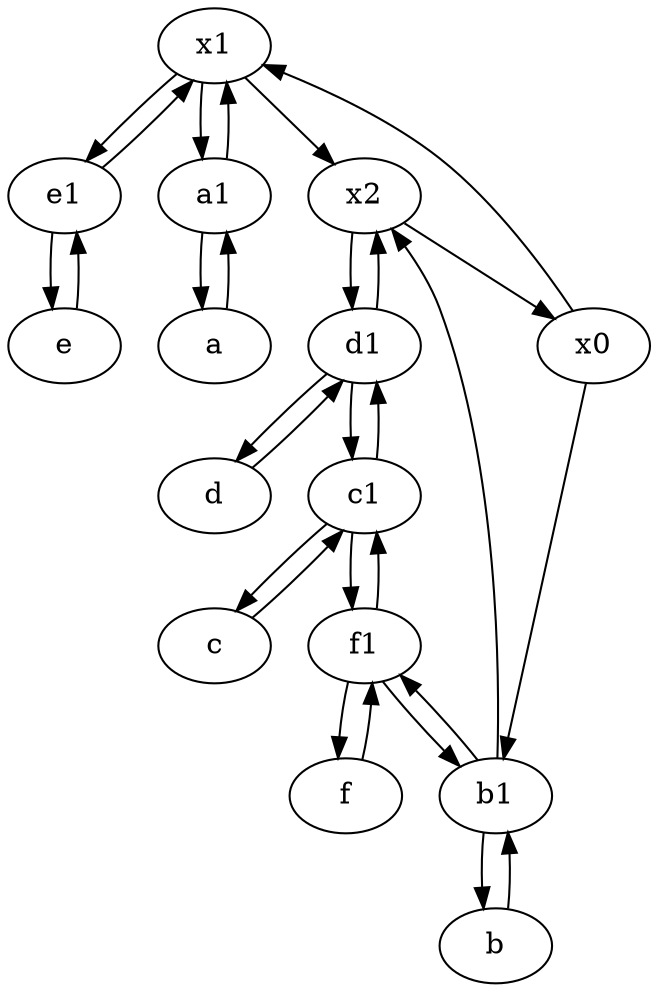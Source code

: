 digraph  {
	x1;
	e1 [pos="25,45!"];
	c [pos="20,10!"];
	d1 [pos="25,30!"];
	d [pos="20,30!"];
	a1 [pos="40,15!"];
	b [pos="50,20!"];
	x2;
	b1 [pos="45,20!"];
	a [pos="40,10!"];
	f1;
	e [pos="30,50!"];
	f [pos="15,45!"];
	c1 [pos="30,15!"];
	x0;
	b -> b1;
	b1 -> b;
	c -> c1;
	d1 -> d;
	d1 -> x2;
	x0 -> b1;
	x2 -> d1;
	x2 -> x0;
	e -> e1;
	x0 -> x1;
	c1 -> f1;
	d1 -> c1;
	c1 -> c;
	d -> d1;
	f1 -> c1;
	e1 -> e;
	c1 -> d1;
	a1 -> a;
	a -> a1;
	f -> f1;
	a1 -> x1;
	f1 -> f;
	x1 -> e1;
	e1 -> x1;
	x1 -> x2;
	b1 -> f1;
	f1 -> b1;
	b1 -> x2;
	x1 -> a1;

	}